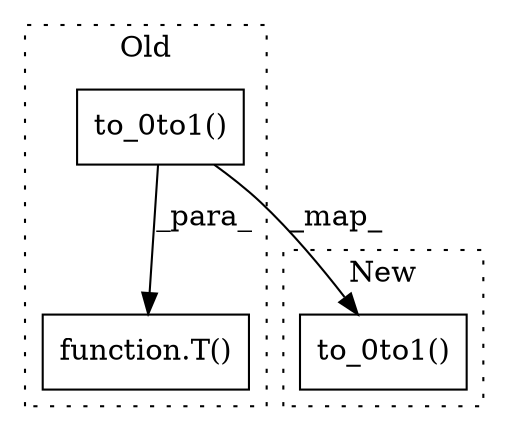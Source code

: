 digraph G {
subgraph cluster0 {
1 [label="to_0to1()" a="75" s="2942,2979" l="24,1" shape="box"];
3 [label="function.T()" a="75" s="2940,2980" l="2,1" shape="box"];
label = "Old";
style="dotted";
}
subgraph cluster1 {
2 [label="to_0to1()" a="75" s="2910,2942" l="24,1" shape="box"];
label = "New";
style="dotted";
}
1 -> 3 [label="_para_"];
1 -> 2 [label="_map_"];
}